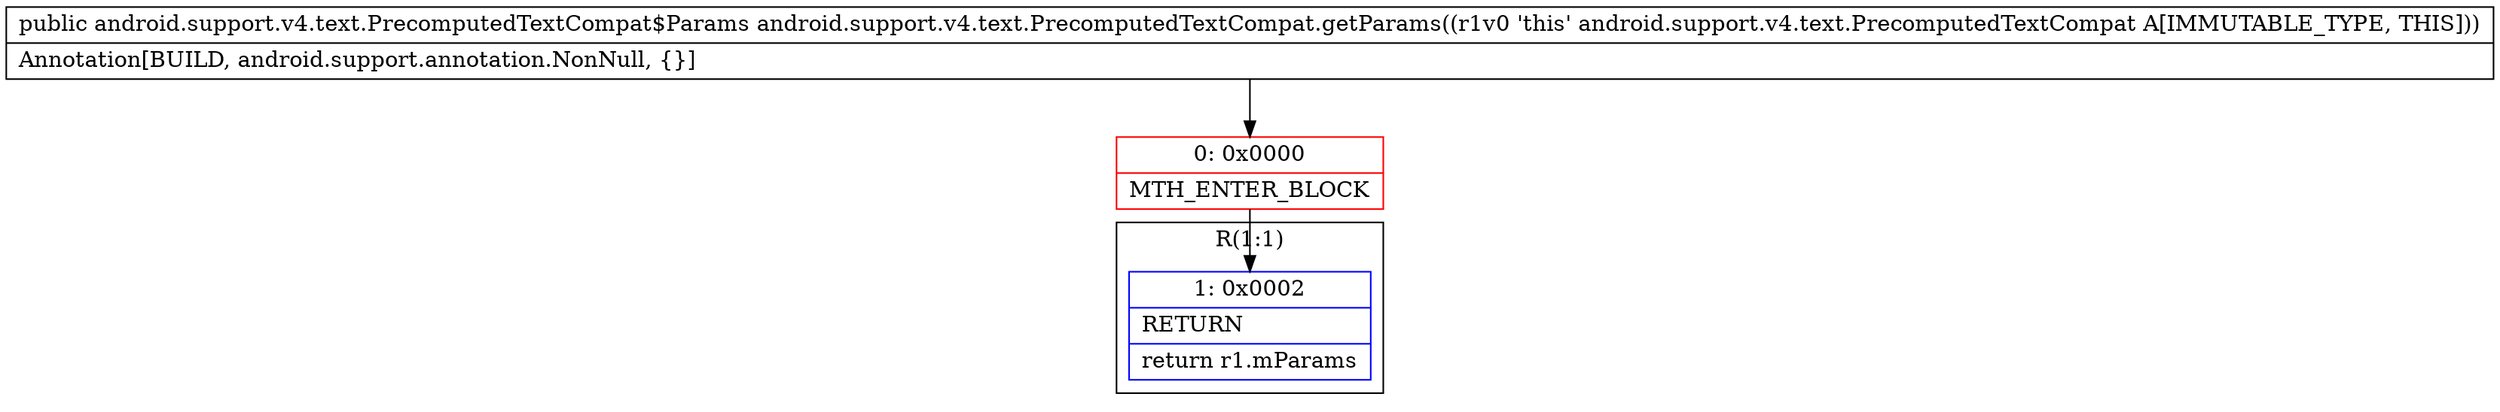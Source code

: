 digraph "CFG forandroid.support.v4.text.PrecomputedTextCompat.getParams()Landroid\/support\/v4\/text\/PrecomputedTextCompat$Params;" {
subgraph cluster_Region_944705142 {
label = "R(1:1)";
node [shape=record,color=blue];
Node_1 [shape=record,label="{1\:\ 0x0002|RETURN\l|return r1.mParams\l}"];
}
Node_0 [shape=record,color=red,label="{0\:\ 0x0000|MTH_ENTER_BLOCK\l}"];
MethodNode[shape=record,label="{public android.support.v4.text.PrecomputedTextCompat$Params android.support.v4.text.PrecomputedTextCompat.getParams((r1v0 'this' android.support.v4.text.PrecomputedTextCompat A[IMMUTABLE_TYPE, THIS]))  | Annotation[BUILD, android.support.annotation.NonNull, \{\}]\l}"];
MethodNode -> Node_0;
Node_0 -> Node_1;
}

